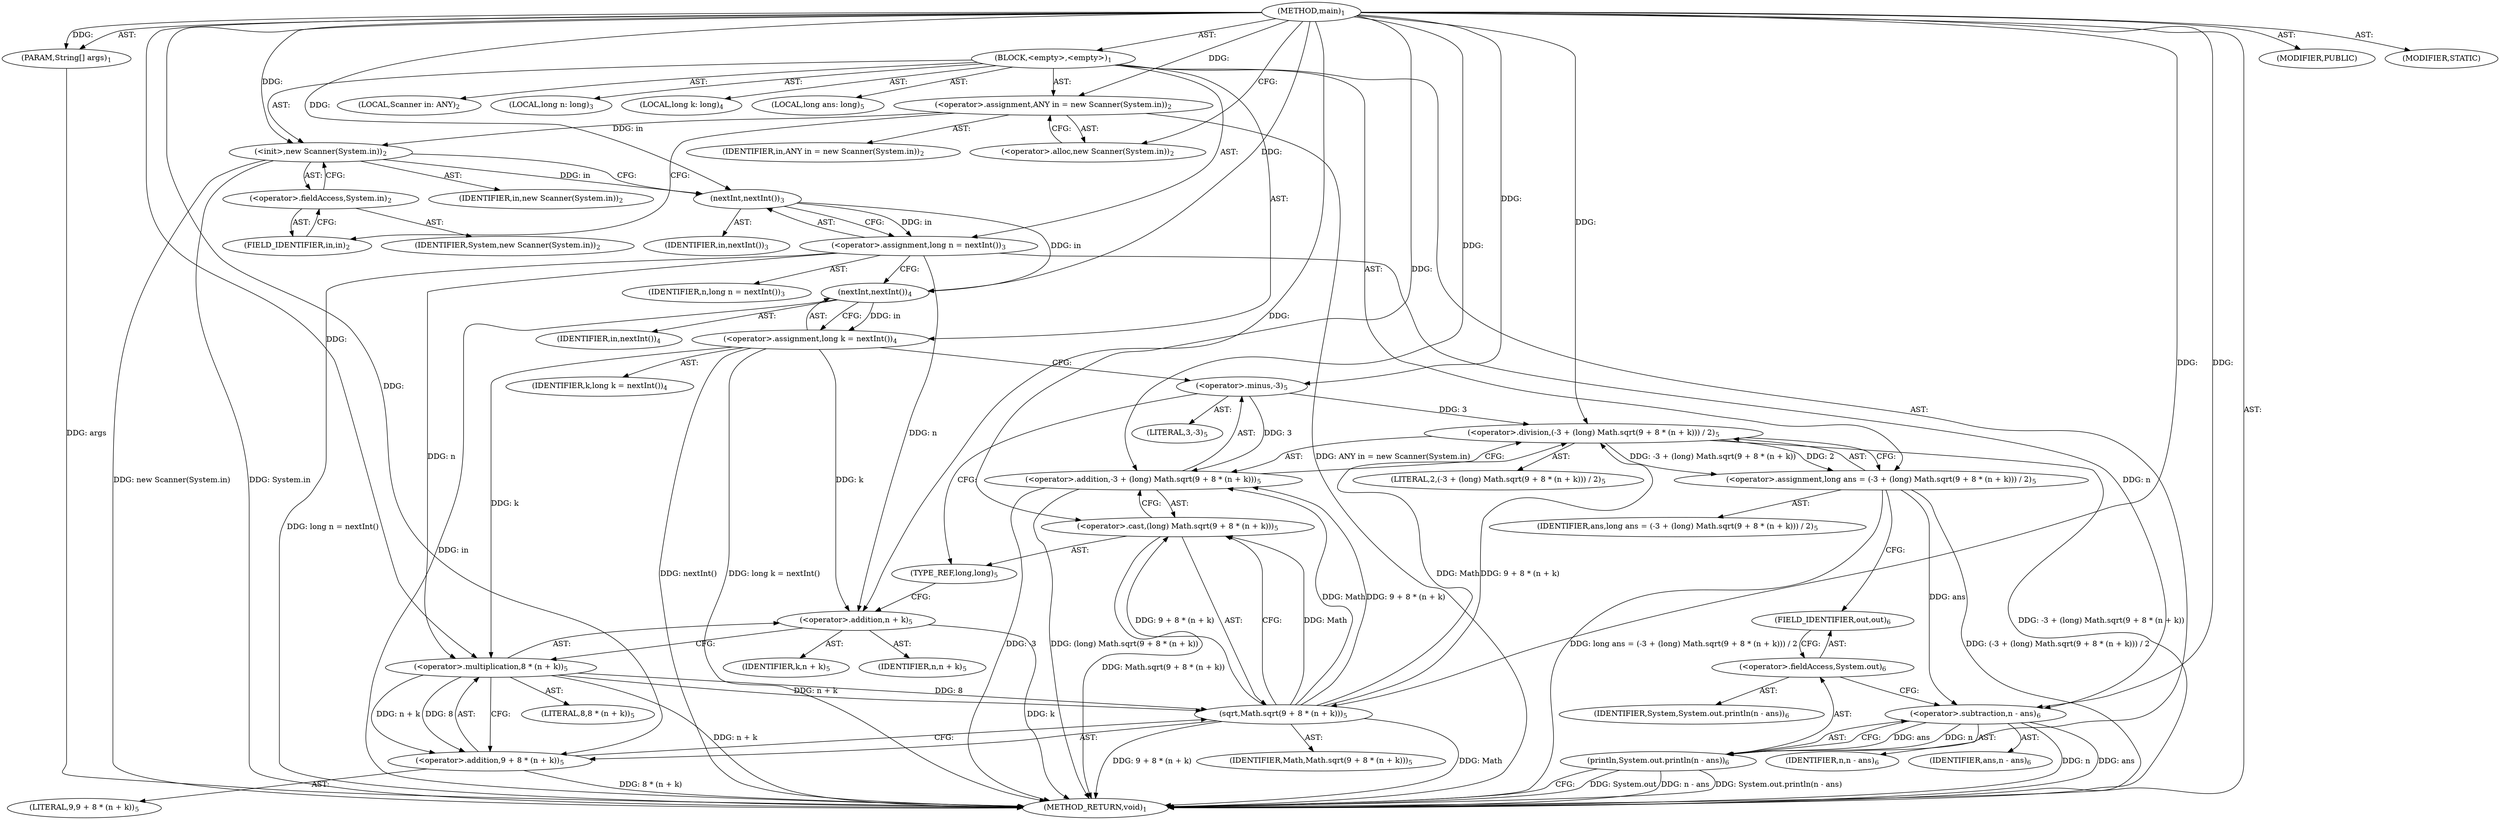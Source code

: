 digraph "main" {  
"19" [label = <(METHOD,main)<SUB>1</SUB>> ]
"20" [label = <(PARAM,String[] args)<SUB>1</SUB>> ]
"21" [label = <(BLOCK,&lt;empty&gt;,&lt;empty&gt;)<SUB>1</SUB>> ]
"4" [label = <(LOCAL,Scanner in: ANY)<SUB>2</SUB>> ]
"22" [label = <(&lt;operator&gt;.assignment,ANY in = new Scanner(System.in))<SUB>2</SUB>> ]
"23" [label = <(IDENTIFIER,in,ANY in = new Scanner(System.in))<SUB>2</SUB>> ]
"24" [label = <(&lt;operator&gt;.alloc,new Scanner(System.in))<SUB>2</SUB>> ]
"25" [label = <(&lt;init&gt;,new Scanner(System.in))<SUB>2</SUB>> ]
"3" [label = <(IDENTIFIER,in,new Scanner(System.in))<SUB>2</SUB>> ]
"26" [label = <(&lt;operator&gt;.fieldAccess,System.in)<SUB>2</SUB>> ]
"27" [label = <(IDENTIFIER,System,new Scanner(System.in))<SUB>2</SUB>> ]
"28" [label = <(FIELD_IDENTIFIER,in,in)<SUB>2</SUB>> ]
"29" [label = <(LOCAL,long n: long)<SUB>3</SUB>> ]
"30" [label = <(&lt;operator&gt;.assignment,long n = nextInt())<SUB>3</SUB>> ]
"31" [label = <(IDENTIFIER,n,long n = nextInt())<SUB>3</SUB>> ]
"32" [label = <(nextInt,nextInt())<SUB>3</SUB>> ]
"33" [label = <(IDENTIFIER,in,nextInt())<SUB>3</SUB>> ]
"34" [label = <(LOCAL,long k: long)<SUB>4</SUB>> ]
"35" [label = <(&lt;operator&gt;.assignment,long k = nextInt())<SUB>4</SUB>> ]
"36" [label = <(IDENTIFIER,k,long k = nextInt())<SUB>4</SUB>> ]
"37" [label = <(nextInt,nextInt())<SUB>4</SUB>> ]
"38" [label = <(IDENTIFIER,in,nextInt())<SUB>4</SUB>> ]
"39" [label = <(LOCAL,long ans: long)<SUB>5</SUB>> ]
"40" [label = <(&lt;operator&gt;.assignment,long ans = (-3 + (long) Math.sqrt(9 + 8 * (n + k))) / 2)<SUB>5</SUB>> ]
"41" [label = <(IDENTIFIER,ans,long ans = (-3 + (long) Math.sqrt(9 + 8 * (n + k))) / 2)<SUB>5</SUB>> ]
"42" [label = <(&lt;operator&gt;.division,(-3 + (long) Math.sqrt(9 + 8 * (n + k))) / 2)<SUB>5</SUB>> ]
"43" [label = <(&lt;operator&gt;.addition,-3 + (long) Math.sqrt(9 + 8 * (n + k)))<SUB>5</SUB>> ]
"44" [label = <(&lt;operator&gt;.minus,-3)<SUB>5</SUB>> ]
"45" [label = <(LITERAL,3,-3)<SUB>5</SUB>> ]
"46" [label = <(&lt;operator&gt;.cast,(long) Math.sqrt(9 + 8 * (n + k)))<SUB>5</SUB>> ]
"47" [label = <(TYPE_REF,long,long)<SUB>5</SUB>> ]
"48" [label = <(sqrt,Math.sqrt(9 + 8 * (n + k)))<SUB>5</SUB>> ]
"49" [label = <(IDENTIFIER,Math,Math.sqrt(9 + 8 * (n + k)))<SUB>5</SUB>> ]
"50" [label = <(&lt;operator&gt;.addition,9 + 8 * (n + k))<SUB>5</SUB>> ]
"51" [label = <(LITERAL,9,9 + 8 * (n + k))<SUB>5</SUB>> ]
"52" [label = <(&lt;operator&gt;.multiplication,8 * (n + k))<SUB>5</SUB>> ]
"53" [label = <(LITERAL,8,8 * (n + k))<SUB>5</SUB>> ]
"54" [label = <(&lt;operator&gt;.addition,n + k)<SUB>5</SUB>> ]
"55" [label = <(IDENTIFIER,n,n + k)<SUB>5</SUB>> ]
"56" [label = <(IDENTIFIER,k,n + k)<SUB>5</SUB>> ]
"57" [label = <(LITERAL,2,(-3 + (long) Math.sqrt(9 + 8 * (n + k))) / 2)<SUB>5</SUB>> ]
"58" [label = <(println,System.out.println(n - ans))<SUB>6</SUB>> ]
"59" [label = <(&lt;operator&gt;.fieldAccess,System.out)<SUB>6</SUB>> ]
"60" [label = <(IDENTIFIER,System,System.out.println(n - ans))<SUB>6</SUB>> ]
"61" [label = <(FIELD_IDENTIFIER,out,out)<SUB>6</SUB>> ]
"62" [label = <(&lt;operator&gt;.subtraction,n - ans)<SUB>6</SUB>> ]
"63" [label = <(IDENTIFIER,n,n - ans)<SUB>6</SUB>> ]
"64" [label = <(IDENTIFIER,ans,n - ans)<SUB>6</SUB>> ]
"65" [label = <(MODIFIER,PUBLIC)> ]
"66" [label = <(MODIFIER,STATIC)> ]
"67" [label = <(METHOD_RETURN,void)<SUB>1</SUB>> ]
  "19" -> "20"  [ label = "AST: "] 
  "19" -> "21"  [ label = "AST: "] 
  "19" -> "65"  [ label = "AST: "] 
  "19" -> "66"  [ label = "AST: "] 
  "19" -> "67"  [ label = "AST: "] 
  "21" -> "4"  [ label = "AST: "] 
  "21" -> "22"  [ label = "AST: "] 
  "21" -> "25"  [ label = "AST: "] 
  "21" -> "29"  [ label = "AST: "] 
  "21" -> "30"  [ label = "AST: "] 
  "21" -> "34"  [ label = "AST: "] 
  "21" -> "35"  [ label = "AST: "] 
  "21" -> "39"  [ label = "AST: "] 
  "21" -> "40"  [ label = "AST: "] 
  "21" -> "58"  [ label = "AST: "] 
  "22" -> "23"  [ label = "AST: "] 
  "22" -> "24"  [ label = "AST: "] 
  "25" -> "3"  [ label = "AST: "] 
  "25" -> "26"  [ label = "AST: "] 
  "26" -> "27"  [ label = "AST: "] 
  "26" -> "28"  [ label = "AST: "] 
  "30" -> "31"  [ label = "AST: "] 
  "30" -> "32"  [ label = "AST: "] 
  "32" -> "33"  [ label = "AST: "] 
  "35" -> "36"  [ label = "AST: "] 
  "35" -> "37"  [ label = "AST: "] 
  "37" -> "38"  [ label = "AST: "] 
  "40" -> "41"  [ label = "AST: "] 
  "40" -> "42"  [ label = "AST: "] 
  "42" -> "43"  [ label = "AST: "] 
  "42" -> "57"  [ label = "AST: "] 
  "43" -> "44"  [ label = "AST: "] 
  "43" -> "46"  [ label = "AST: "] 
  "44" -> "45"  [ label = "AST: "] 
  "46" -> "47"  [ label = "AST: "] 
  "46" -> "48"  [ label = "AST: "] 
  "48" -> "49"  [ label = "AST: "] 
  "48" -> "50"  [ label = "AST: "] 
  "50" -> "51"  [ label = "AST: "] 
  "50" -> "52"  [ label = "AST: "] 
  "52" -> "53"  [ label = "AST: "] 
  "52" -> "54"  [ label = "AST: "] 
  "54" -> "55"  [ label = "AST: "] 
  "54" -> "56"  [ label = "AST: "] 
  "58" -> "59"  [ label = "AST: "] 
  "58" -> "62"  [ label = "AST: "] 
  "59" -> "60"  [ label = "AST: "] 
  "59" -> "61"  [ label = "AST: "] 
  "62" -> "63"  [ label = "AST: "] 
  "62" -> "64"  [ label = "AST: "] 
  "22" -> "28"  [ label = "CFG: "] 
  "25" -> "32"  [ label = "CFG: "] 
  "30" -> "37"  [ label = "CFG: "] 
  "35" -> "44"  [ label = "CFG: "] 
  "40" -> "61"  [ label = "CFG: "] 
  "58" -> "67"  [ label = "CFG: "] 
  "24" -> "22"  [ label = "CFG: "] 
  "26" -> "25"  [ label = "CFG: "] 
  "32" -> "30"  [ label = "CFG: "] 
  "37" -> "35"  [ label = "CFG: "] 
  "42" -> "40"  [ label = "CFG: "] 
  "59" -> "62"  [ label = "CFG: "] 
  "62" -> "58"  [ label = "CFG: "] 
  "28" -> "26"  [ label = "CFG: "] 
  "43" -> "42"  [ label = "CFG: "] 
  "61" -> "59"  [ label = "CFG: "] 
  "44" -> "47"  [ label = "CFG: "] 
  "46" -> "43"  [ label = "CFG: "] 
  "47" -> "54"  [ label = "CFG: "] 
  "48" -> "46"  [ label = "CFG: "] 
  "50" -> "48"  [ label = "CFG: "] 
  "52" -> "50"  [ label = "CFG: "] 
  "54" -> "52"  [ label = "CFG: "] 
  "19" -> "24"  [ label = "CFG: "] 
  "20" -> "67"  [ label = "DDG: args"] 
  "22" -> "67"  [ label = "DDG: ANY in = new Scanner(System.in)"] 
  "25" -> "67"  [ label = "DDG: System.in"] 
  "25" -> "67"  [ label = "DDG: new Scanner(System.in)"] 
  "30" -> "67"  [ label = "DDG: long n = nextInt()"] 
  "37" -> "67"  [ label = "DDG: in"] 
  "35" -> "67"  [ label = "DDG: nextInt()"] 
  "35" -> "67"  [ label = "DDG: long k = nextInt()"] 
  "43" -> "67"  [ label = "DDG: -3"] 
  "54" -> "67"  [ label = "DDG: k"] 
  "52" -> "67"  [ label = "DDG: n + k"] 
  "50" -> "67"  [ label = "DDG: 8 * (n + k)"] 
  "48" -> "67"  [ label = "DDG: 9 + 8 * (n + k)"] 
  "46" -> "67"  [ label = "DDG: Math.sqrt(9 + 8 * (n + k))"] 
  "43" -> "67"  [ label = "DDG: (long) Math.sqrt(9 + 8 * (n + k))"] 
  "42" -> "67"  [ label = "DDG: -3 + (long) Math.sqrt(9 + 8 * (n + k))"] 
  "40" -> "67"  [ label = "DDG: (-3 + (long) Math.sqrt(9 + 8 * (n + k))) / 2"] 
  "40" -> "67"  [ label = "DDG: long ans = (-3 + (long) Math.sqrt(9 + 8 * (n + k))) / 2"] 
  "58" -> "67"  [ label = "DDG: System.out"] 
  "62" -> "67"  [ label = "DDG: n"] 
  "62" -> "67"  [ label = "DDG: ans"] 
  "58" -> "67"  [ label = "DDG: n - ans"] 
  "58" -> "67"  [ label = "DDG: System.out.println(n - ans)"] 
  "48" -> "67"  [ label = "DDG: Math"] 
  "19" -> "20"  [ label = "DDG: "] 
  "19" -> "22"  [ label = "DDG: "] 
  "32" -> "30"  [ label = "DDG: in"] 
  "37" -> "35"  [ label = "DDG: in"] 
  "42" -> "40"  [ label = "DDG: -3 + (long) Math.sqrt(9 + 8 * (n + k))"] 
  "42" -> "40"  [ label = "DDG: 2"] 
  "22" -> "25"  [ label = "DDG: in"] 
  "19" -> "25"  [ label = "DDG: "] 
  "62" -> "58"  [ label = "DDG: n"] 
  "62" -> "58"  [ label = "DDG: ans"] 
  "25" -> "32"  [ label = "DDG: in"] 
  "19" -> "32"  [ label = "DDG: "] 
  "32" -> "37"  [ label = "DDG: in"] 
  "19" -> "37"  [ label = "DDG: "] 
  "44" -> "42"  [ label = "DDG: 3"] 
  "19" -> "42"  [ label = "DDG: "] 
  "48" -> "42"  [ label = "DDG: Math"] 
  "48" -> "42"  [ label = "DDG: 9 + 8 * (n + k)"] 
  "19" -> "62"  [ label = "DDG: "] 
  "30" -> "62"  [ label = "DDG: n"] 
  "40" -> "62"  [ label = "DDG: ans"] 
  "44" -> "43"  [ label = "DDG: 3"] 
  "19" -> "43"  [ label = "DDG: "] 
  "48" -> "43"  [ label = "DDG: Math"] 
  "48" -> "43"  [ label = "DDG: 9 + 8 * (n + k)"] 
  "19" -> "44"  [ label = "DDG: "] 
  "19" -> "46"  [ label = "DDG: "] 
  "48" -> "46"  [ label = "DDG: Math"] 
  "48" -> "46"  [ label = "DDG: 9 + 8 * (n + k)"] 
  "19" -> "48"  [ label = "DDG: "] 
  "52" -> "48"  [ label = "DDG: 8"] 
  "52" -> "48"  [ label = "DDG: n + k"] 
  "19" -> "50"  [ label = "DDG: "] 
  "52" -> "50"  [ label = "DDG: 8"] 
  "52" -> "50"  [ label = "DDG: n + k"] 
  "19" -> "52"  [ label = "DDG: "] 
  "30" -> "52"  [ label = "DDG: n"] 
  "35" -> "52"  [ label = "DDG: k"] 
  "30" -> "54"  [ label = "DDG: n"] 
  "19" -> "54"  [ label = "DDG: "] 
  "35" -> "54"  [ label = "DDG: k"] 
}
